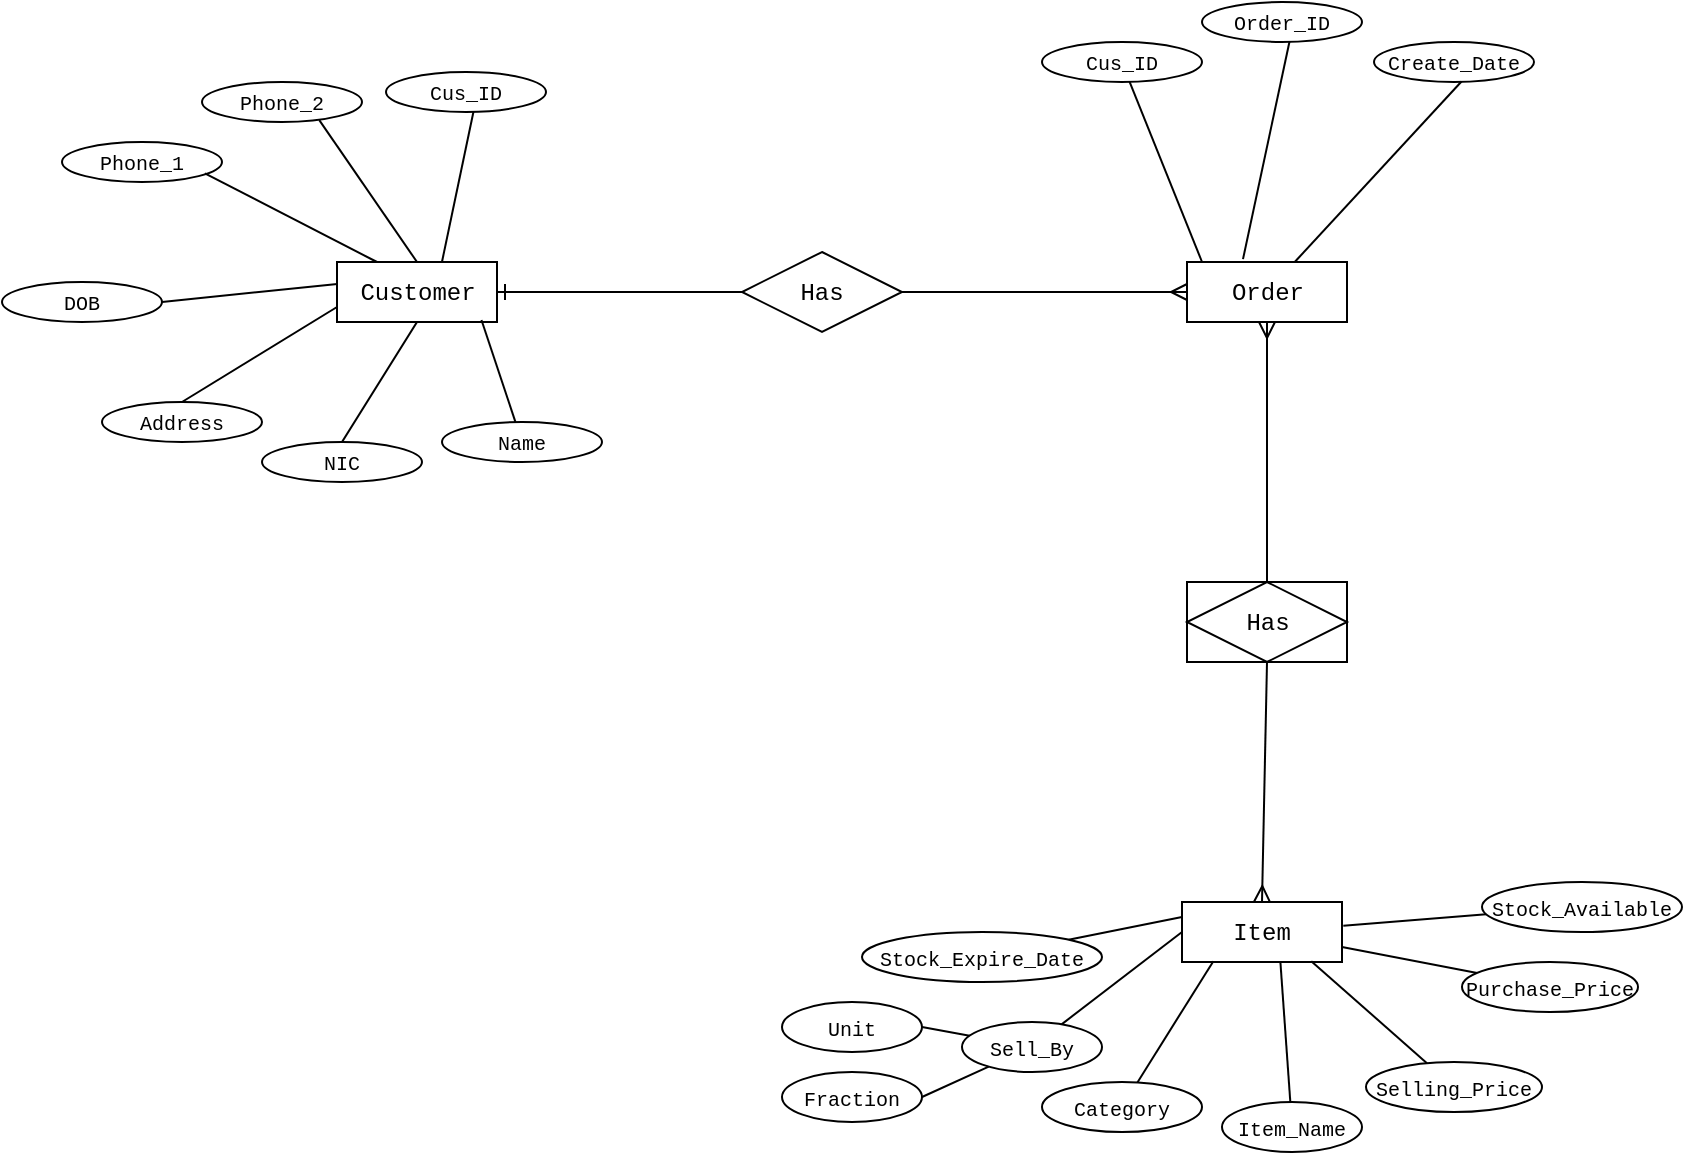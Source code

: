 <mxfile version="24.7.10" pages="2">
  <diagram name="Page-1" id="GAQdqQaSaiLUtLAq9hmA">
    <mxGraphModel dx="995" dy="664" grid="1" gridSize="10" guides="1" tooltips="1" connect="1" arrows="1" fold="1" page="1" pageScale="1" pageWidth="1654" pageHeight="1169" math="0" shadow="0">
      <root>
        <mxCell id="0" />
        <mxCell id="1" parent="0" />
        <mxCell id="LzNIg7n_GcMWE87P90xB-1" value="&lt;font face=&quot;Courier New&quot;&gt;Item&lt;/font&gt;" style="whiteSpace=wrap;html=1;align=center;" parent="1" vertex="1">
          <mxGeometry x="910" y="470" width="80" height="30" as="geometry" />
        </mxCell>
        <mxCell id="LzNIg7n_GcMWE87P90xB-13" style="rounded=0;orthogonalLoop=1;jettySize=auto;html=1;entryX=0.196;entryY=0.986;entryDx=0;entryDy=0;entryPerimeter=0;endArrow=none;endFill=0;" parent="1" source="LzNIg7n_GcMWE87P90xB-12" target="LzNIg7n_GcMWE87P90xB-1" edge="1">
          <mxGeometry relative="1" as="geometry" />
        </mxCell>
        <mxCell id="LzNIg7n_GcMWE87P90xB-12" value="&lt;div style=&quot;&quot;&gt;&lt;span style=&quot;font-size: 10px;&quot;&gt;&lt;font face=&quot;Courier New&quot;&gt;Category&lt;/font&gt;&lt;/span&gt;&lt;/div&gt;" style="ellipse;whiteSpace=wrap;html=1;align=center;" parent="1" vertex="1">
          <mxGeometry x="840" y="560" width="80" height="25" as="geometry" />
        </mxCell>
        <mxCell id="LzNIg7n_GcMWE87P90xB-14" style="rounded=0;orthogonalLoop=1;jettySize=auto;html=1;endArrow=none;endFill=0;entryX=0.615;entryY=1.001;entryDx=0;entryDy=0;entryPerimeter=0;" parent="1" source="LzNIg7n_GcMWE87P90xB-15" target="LzNIg7n_GcMWE87P90xB-1" edge="1">
          <mxGeometry relative="1" as="geometry">
            <mxPoint x="1022" y="527" as="targetPoint" />
          </mxGeometry>
        </mxCell>
        <mxCell id="LzNIg7n_GcMWE87P90xB-15" value="&lt;font face=&quot;Courier New&quot; style=&quot;font-size: 10px;&quot;&gt;Item_Name&lt;/font&gt;" style="ellipse;whiteSpace=wrap;html=1;align=center;" parent="1" vertex="1">
          <mxGeometry x="930" y="570" width="70" height="25" as="geometry" />
        </mxCell>
        <mxCell id="LzNIg7n_GcMWE87P90xB-16" style="rounded=0;orthogonalLoop=1;jettySize=auto;html=1;endArrow=none;endFill=0;entryX=0.808;entryY=0.986;entryDx=0;entryDy=0;entryPerimeter=0;" parent="1" source="LzNIg7n_GcMWE87P90xB-17" target="LzNIg7n_GcMWE87P90xB-1" edge="1">
          <mxGeometry relative="1" as="geometry">
            <mxPoint x="962" y="510" as="targetPoint" />
          </mxGeometry>
        </mxCell>
        <mxCell id="LzNIg7n_GcMWE87P90xB-17" value="&lt;font face=&quot;Courier New&quot; style=&quot;font-size: 10px;&quot;&gt;Selling_Price&lt;/font&gt;" style="ellipse;whiteSpace=wrap;html=1;align=center;" parent="1" vertex="1">
          <mxGeometry x="1002" y="550" width="88" height="25" as="geometry" />
        </mxCell>
        <mxCell id="LzNIg7n_GcMWE87P90xB-18" style="rounded=0;orthogonalLoop=1;jettySize=auto;html=1;endArrow=none;endFill=0;entryX=1;entryY=0.75;entryDx=0;entryDy=0;" parent="1" source="LzNIg7n_GcMWE87P90xB-19" target="LzNIg7n_GcMWE87P90xB-1" edge="1">
          <mxGeometry relative="1" as="geometry">
            <mxPoint x="981" y="509" as="targetPoint" />
          </mxGeometry>
        </mxCell>
        <mxCell id="LzNIg7n_GcMWE87P90xB-19" value="&lt;font face=&quot;Courier New&quot;&gt;&lt;font size=&quot;1&quot;&gt;Purchase_Price&lt;/font&gt;&lt;/font&gt;" style="ellipse;whiteSpace=wrap;html=1;align=center;" parent="1" vertex="1">
          <mxGeometry x="1050" y="500" width="88" height="25" as="geometry" />
        </mxCell>
        <mxCell id="LzNIg7n_GcMWE87P90xB-20" style="rounded=0;orthogonalLoop=1;jettySize=auto;html=1;endArrow=none;endFill=0;entryX=1.008;entryY=0.395;entryDx=0;entryDy=0;entryPerimeter=0;" parent="1" source="LzNIg7n_GcMWE87P90xB-21" target="LzNIg7n_GcMWE87P90xB-1" edge="1">
          <mxGeometry relative="1" as="geometry">
            <mxPoint x="1000" y="450" as="targetPoint" />
          </mxGeometry>
        </mxCell>
        <mxCell id="LzNIg7n_GcMWE87P90xB-21" value="&lt;font face=&quot;Courier New&quot;&gt;&lt;font size=&quot;1&quot;&gt;Stock_Available&lt;/font&gt;&lt;/font&gt;" style="ellipse;whiteSpace=wrap;html=1;align=center;" parent="1" vertex="1">
          <mxGeometry x="1060" y="460" width="100" height="25" as="geometry" />
        </mxCell>
        <mxCell id="l1fIY8HtY1Hj4yPnjp5b-1" style="rounded=0;orthogonalLoop=1;jettySize=auto;html=1;entryX=0;entryY=0.5;entryDx=0;entryDy=0;endArrow=none;endFill=0;" parent="1" source="l1fIY8HtY1Hj4yPnjp5b-2" target="LzNIg7n_GcMWE87P90xB-1" edge="1">
          <mxGeometry relative="1" as="geometry">
            <mxPoint x="876" y="470" as="targetPoint" />
          </mxGeometry>
        </mxCell>
        <mxCell id="l1fIY8HtY1Hj4yPnjp5b-5" style="rounded=0;orthogonalLoop=1;jettySize=auto;html=1;entryX=1;entryY=0.5;entryDx=0;entryDy=0;endArrow=none;endFill=0;" parent="1" source="l1fIY8HtY1Hj4yPnjp5b-2" target="l1fIY8HtY1Hj4yPnjp5b-3" edge="1">
          <mxGeometry relative="1" as="geometry" />
        </mxCell>
        <mxCell id="l1fIY8HtY1Hj4yPnjp5b-6" style="rounded=0;orthogonalLoop=1;jettySize=auto;html=1;entryX=1;entryY=0.5;entryDx=0;entryDy=0;endArrow=none;endFill=0;" parent="1" source="l1fIY8HtY1Hj4yPnjp5b-2" target="l1fIY8HtY1Hj4yPnjp5b-4" edge="1">
          <mxGeometry relative="1" as="geometry" />
        </mxCell>
        <mxCell id="l1fIY8HtY1Hj4yPnjp5b-2" value="&lt;div style=&quot;&quot;&gt;&lt;span style=&quot;font-size: 10px;&quot;&gt;&lt;font face=&quot;Courier New&quot;&gt;Sell_By&lt;/font&gt;&lt;/span&gt;&lt;/div&gt;" style="ellipse;whiteSpace=wrap;html=1;align=center;" parent="1" vertex="1">
          <mxGeometry x="800" y="530" width="70" height="25" as="geometry" />
        </mxCell>
        <mxCell id="l1fIY8HtY1Hj4yPnjp5b-3" value="&lt;div style=&quot;&quot;&gt;&lt;span style=&quot;font-size: 10px;&quot;&gt;&lt;font face=&quot;Courier New&quot;&gt;Unit&lt;/font&gt;&lt;/span&gt;&lt;/div&gt;" style="ellipse;whiteSpace=wrap;html=1;align=center;" parent="1" vertex="1">
          <mxGeometry x="710" y="520" width="70" height="25" as="geometry" />
        </mxCell>
        <mxCell id="l1fIY8HtY1Hj4yPnjp5b-4" value="&lt;div style=&quot;&quot;&gt;&lt;span style=&quot;font-size: 10px;&quot;&gt;&lt;font face=&quot;Courier New&quot;&gt;Fraction&lt;/font&gt;&lt;/span&gt;&lt;/div&gt;" style="ellipse;whiteSpace=wrap;html=1;align=center;" parent="1" vertex="1">
          <mxGeometry x="710" y="555" width="70" height="25" as="geometry" />
        </mxCell>
        <mxCell id="l1fIY8HtY1Hj4yPnjp5b-7" style="rounded=0;orthogonalLoop=1;jettySize=auto;html=1;endArrow=none;endFill=0;entryX=0;entryY=0.25;entryDx=0;entryDy=0;" parent="1" source="l1fIY8HtY1Hj4yPnjp5b-8" target="LzNIg7n_GcMWE87P90xB-1" edge="1">
          <mxGeometry relative="1" as="geometry">
            <mxPoint x="710" y="482" as="targetPoint" />
          </mxGeometry>
        </mxCell>
        <mxCell id="l1fIY8HtY1Hj4yPnjp5b-8" value="&lt;font face=&quot;Courier New&quot;&gt;&lt;font size=&quot;1&quot;&gt;Stock_Expire_Date&lt;/font&gt;&lt;/font&gt;" style="ellipse;whiteSpace=wrap;html=1;align=center;" parent="1" vertex="1">
          <mxGeometry x="750" y="485" width="120" height="25" as="geometry" />
        </mxCell>
        <mxCell id="Owiz3C77NYRJmFUTiHMg-1" value="&lt;font face=&quot;Courier New&quot;&gt;Customer&lt;/font&gt;" style="whiteSpace=wrap;html=1;align=center;" vertex="1" parent="1">
          <mxGeometry x="487.5" y="150" width="80" height="30" as="geometry" />
        </mxCell>
        <mxCell id="Owiz3C77NYRJmFUTiHMg-2" value="&lt;font face=&quot;Courier New&quot;&gt;Order&lt;/font&gt;" style="whiteSpace=wrap;html=1;align=center;" vertex="1" parent="1">
          <mxGeometry x="912.5" y="150" width="80" height="30" as="geometry" />
        </mxCell>
        <mxCell id="Owiz3C77NYRJmFUTiHMg-6" value="" style="fontSize=12;html=1;endArrow=ERmany;rounded=0;entryX=0.5;entryY=0;entryDx=0;entryDy=0;exitX=0.5;exitY=1;exitDx=0;exitDy=0;" edge="1" parent="1" source="Owiz3C77NYRJmFUTiHMg-8" target="LzNIg7n_GcMWE87P90xB-1">
          <mxGeometry width="100" height="100" relative="1" as="geometry">
            <mxPoint x="950" y="360" as="sourcePoint" />
            <mxPoint x="820" y="300" as="targetPoint" />
          </mxGeometry>
        </mxCell>
        <mxCell id="Owiz3C77NYRJmFUTiHMg-7" value="" style="fontSize=12;html=1;endArrow=ERmany;rounded=0;entryX=0.5;entryY=1;entryDx=0;entryDy=0;exitX=0.5;exitY=0;exitDx=0;exitDy=0;" edge="1" parent="1" source="Owiz3C77NYRJmFUTiHMg-8" target="Owiz3C77NYRJmFUTiHMg-2">
          <mxGeometry width="100" height="100" relative="1" as="geometry">
            <mxPoint x="950" y="300" as="sourcePoint" />
            <mxPoint x="960" y="480" as="targetPoint" />
          </mxGeometry>
        </mxCell>
        <mxCell id="Owiz3C77NYRJmFUTiHMg-8" value="&lt;font face=&quot;Courier New&quot;&gt;Has&lt;/font&gt;" style="shape=associativeEntity;whiteSpace=wrap;html=1;align=center;" vertex="1" parent="1">
          <mxGeometry x="912.5" y="310" width="80" height="40" as="geometry" />
        </mxCell>
        <mxCell id="Owiz3C77NYRJmFUTiHMg-9" value="&lt;font face=&quot;Courier New&quot;&gt;Has&lt;/font&gt;" style="shape=rhombus;perimeter=rhombusPerimeter;whiteSpace=wrap;html=1;align=center;" vertex="1" parent="1">
          <mxGeometry x="690" y="145" width="80" height="40" as="geometry" />
        </mxCell>
        <mxCell id="Owiz3C77NYRJmFUTiHMg-10" value="" style="fontSize=12;html=1;endArrow=ERmany;rounded=0;entryX=0;entryY=0.5;entryDx=0;entryDy=0;exitX=1;exitY=0.5;exitDx=0;exitDy=0;" edge="1" parent="1" source="Owiz3C77NYRJmFUTiHMg-9" target="Owiz3C77NYRJmFUTiHMg-2">
          <mxGeometry width="100" height="100" relative="1" as="geometry">
            <mxPoint x="963" y="320" as="sourcePoint" />
            <mxPoint x="963" y="190" as="targetPoint" />
          </mxGeometry>
        </mxCell>
        <mxCell id="Owiz3C77NYRJmFUTiHMg-11" value="" style="fontSize=12;html=1;endArrow=ERone;endFill=1;rounded=0;entryX=1;entryY=0.5;entryDx=0;entryDy=0;exitX=0;exitY=0.5;exitDx=0;exitDy=0;" edge="1" parent="1" source="Owiz3C77NYRJmFUTiHMg-9" target="Owiz3C77NYRJmFUTiHMg-1">
          <mxGeometry width="100" height="100" relative="1" as="geometry">
            <mxPoint x="790" y="400" as="sourcePoint" />
            <mxPoint x="890" y="300" as="targetPoint" />
          </mxGeometry>
        </mxCell>
        <mxCell id="Owiz3C77NYRJmFUTiHMg-12" value="&lt;font face=&quot;Courier New&quot;&gt;&lt;font size=&quot;1&quot;&gt;Name&lt;/font&gt;&lt;/font&gt;" style="ellipse;whiteSpace=wrap;html=1;align=center;" vertex="1" parent="1">
          <mxGeometry x="540" y="230" width="80" height="20" as="geometry" />
        </mxCell>
        <mxCell id="Owiz3C77NYRJmFUTiHMg-13" style="rounded=0;orthogonalLoop=1;jettySize=auto;html=1;endArrow=none;endFill=0;entryX=0.903;entryY=0.966;entryDx=0;entryDy=0;entryPerimeter=0;" edge="1" source="Owiz3C77NYRJmFUTiHMg-12" parent="1" target="Owiz3C77NYRJmFUTiHMg-1">
          <mxGeometry relative="1" as="geometry">
            <mxPoint x="620" y="240" as="targetPoint" />
          </mxGeometry>
        </mxCell>
        <mxCell id="Owiz3C77NYRJmFUTiHMg-14" value="&lt;font face=&quot;Courier New&quot;&gt;&lt;font size=&quot;1&quot;&gt;NIC&lt;/font&gt;&lt;/font&gt;" style="ellipse;whiteSpace=wrap;html=1;align=center;" vertex="1" parent="1">
          <mxGeometry x="450" y="240" width="80" height="20" as="geometry" />
        </mxCell>
        <mxCell id="Owiz3C77NYRJmFUTiHMg-15" style="rounded=0;orthogonalLoop=1;jettySize=auto;html=1;endArrow=none;endFill=0;entryX=0.5;entryY=1;entryDx=0;entryDy=0;exitX=0.5;exitY=0;exitDx=0;exitDy=0;" edge="1" parent="1" source="Owiz3C77NYRJmFUTiHMg-14" target="Owiz3C77NYRJmFUTiHMg-1">
          <mxGeometry relative="1" as="geometry">
            <mxPoint x="570" y="189" as="targetPoint" />
            <mxPoint x="578" y="230" as="sourcePoint" />
          </mxGeometry>
        </mxCell>
        <mxCell id="Owiz3C77NYRJmFUTiHMg-16" value="&lt;font face=&quot;Courier New&quot;&gt;&lt;font size=&quot;1&quot;&gt;Address&lt;/font&gt;&lt;/font&gt;" style="ellipse;whiteSpace=wrap;html=1;align=center;" vertex="1" parent="1">
          <mxGeometry x="370" y="220" width="80" height="20" as="geometry" />
        </mxCell>
        <mxCell id="Owiz3C77NYRJmFUTiHMg-17" style="rounded=0;orthogonalLoop=1;jettySize=auto;html=1;endArrow=none;endFill=0;entryX=0;entryY=0.75;entryDx=0;entryDy=0;exitX=0.5;exitY=0;exitDx=0;exitDy=0;" edge="1" source="Owiz3C77NYRJmFUTiHMg-16" parent="1" target="Owiz3C77NYRJmFUTiHMg-1">
          <mxGeometry relative="1" as="geometry">
            <mxPoint x="448" y="160" as="targetPoint" />
            <mxPoint x="498" y="210" as="sourcePoint" />
          </mxGeometry>
        </mxCell>
        <mxCell id="Owiz3C77NYRJmFUTiHMg-18" value="&lt;font face=&quot;Courier New&quot;&gt;&lt;font size=&quot;1&quot;&gt;DOB&lt;/font&gt;&lt;/font&gt;" style="ellipse;whiteSpace=wrap;html=1;align=center;" vertex="1" parent="1">
          <mxGeometry x="320" y="160" width="80" height="20" as="geometry" />
        </mxCell>
        <mxCell id="Owiz3C77NYRJmFUTiHMg-19" style="rounded=0;orthogonalLoop=1;jettySize=auto;html=1;endArrow=none;endFill=0;entryX=0.002;entryY=0.365;entryDx=0;entryDy=0;exitX=1;exitY=0.5;exitDx=0;exitDy=0;entryPerimeter=0;" edge="1" source="Owiz3C77NYRJmFUTiHMg-18" parent="1" target="Owiz3C77NYRJmFUTiHMg-1">
          <mxGeometry relative="1" as="geometry">
            <mxPoint x="438" y="113" as="targetPoint" />
            <mxPoint x="448" y="150" as="sourcePoint" />
          </mxGeometry>
        </mxCell>
        <mxCell id="Owiz3C77NYRJmFUTiHMg-20" value="&lt;font face=&quot;Courier New&quot;&gt;&lt;font size=&quot;1&quot;&gt;Phone_1&lt;/font&gt;&lt;/font&gt;" style="ellipse;whiteSpace=wrap;html=1;align=center;" vertex="1" parent="1">
          <mxGeometry x="350" y="90" width="80" height="20" as="geometry" />
        </mxCell>
        <mxCell id="Owiz3C77NYRJmFUTiHMg-21" style="rounded=0;orthogonalLoop=1;jettySize=auto;html=1;endArrow=none;endFill=0;entryX=0.25;entryY=0;entryDx=0;entryDy=0;exitX=0.893;exitY=0.786;exitDx=0;exitDy=0;exitPerimeter=0;" edge="1" source="Owiz3C77NYRJmFUTiHMg-20" parent="1" target="Owiz3C77NYRJmFUTiHMg-1">
          <mxGeometry relative="1" as="geometry">
            <mxPoint x="508" y="101" as="targetPoint" />
            <mxPoint x="468" y="90" as="sourcePoint" />
          </mxGeometry>
        </mxCell>
        <mxCell id="Owiz3C77NYRJmFUTiHMg-22" value="&lt;font face=&quot;Courier New&quot;&gt;&lt;font size=&quot;1&quot;&gt;Phone_2&lt;/font&gt;&lt;/font&gt;" style="ellipse;whiteSpace=wrap;html=1;align=center;" vertex="1" parent="1">
          <mxGeometry x="420" y="60" width="80" height="20" as="geometry" />
        </mxCell>
        <mxCell id="Owiz3C77NYRJmFUTiHMg-23" style="rounded=0;orthogonalLoop=1;jettySize=auto;html=1;endArrow=none;endFill=0;entryX=0.5;entryY=0;entryDx=0;entryDy=0;exitX=0.733;exitY=0.952;exitDx=0;exitDy=0;exitPerimeter=0;" edge="1" source="Owiz3C77NYRJmFUTiHMg-22" parent="1" target="Owiz3C77NYRJmFUTiHMg-1">
          <mxGeometry relative="1" as="geometry">
            <mxPoint x="578" y="120" as="targetPoint" />
            <mxPoint x="538" y="60" as="sourcePoint" />
          </mxGeometry>
        </mxCell>
        <mxCell id="Owiz3C77NYRJmFUTiHMg-24" value="&lt;font face=&quot;Courier New&quot;&gt;&lt;font size=&quot;1&quot;&gt;Cus_ID&lt;/font&gt;&lt;/font&gt;" style="ellipse;whiteSpace=wrap;html=1;align=center;" vertex="1" parent="1">
          <mxGeometry x="512" y="55" width="80" height="20" as="geometry" />
        </mxCell>
        <mxCell id="Owiz3C77NYRJmFUTiHMg-25" style="rounded=0;orthogonalLoop=1;jettySize=auto;html=1;endArrow=none;endFill=0;entryX=0.656;entryY=0;entryDx=0;entryDy=0;exitX=0.547;exitY=0.988;exitDx=0;exitDy=0;exitPerimeter=0;entryPerimeter=0;" edge="1" source="Owiz3C77NYRJmFUTiHMg-24" parent="1" target="Owiz3C77NYRJmFUTiHMg-1">
          <mxGeometry relative="1" as="geometry">
            <mxPoint x="620" y="145" as="targetPoint" />
            <mxPoint x="630" y="55" as="sourcePoint" />
          </mxGeometry>
        </mxCell>
        <mxCell id="Owiz3C77NYRJmFUTiHMg-26" value="&lt;font face=&quot;Courier New&quot;&gt;&lt;font size=&quot;1&quot;&gt;Cus_ID&lt;/font&gt;&lt;/font&gt;" style="ellipse;whiteSpace=wrap;html=1;align=center;" vertex="1" parent="1">
          <mxGeometry x="840" y="40" width="80" height="20" as="geometry" />
        </mxCell>
        <mxCell id="Owiz3C77NYRJmFUTiHMg-27" style="rounded=0;orthogonalLoop=1;jettySize=auto;html=1;endArrow=none;endFill=0;exitX=0.547;exitY=0.988;exitDx=0;exitDy=0;exitPerimeter=0;entryX=0.094;entryY=0;entryDx=0;entryDy=0;entryPerimeter=0;" edge="1" source="Owiz3C77NYRJmFUTiHMg-26" parent="1" target="Owiz3C77NYRJmFUTiHMg-2">
          <mxGeometry relative="1" as="geometry">
            <mxPoint x="550" y="160" as="targetPoint" />
            <mxPoint x="640" y="65" as="sourcePoint" />
          </mxGeometry>
        </mxCell>
        <mxCell id="Owiz3C77NYRJmFUTiHMg-28" value="&lt;font face=&quot;Courier New&quot;&gt;&lt;font size=&quot;1&quot;&gt;Order_ID&lt;/font&gt;&lt;/font&gt;" style="ellipse;whiteSpace=wrap;html=1;align=center;" vertex="1" parent="1">
          <mxGeometry x="920" y="20" width="80" height="20" as="geometry" />
        </mxCell>
        <mxCell id="Owiz3C77NYRJmFUTiHMg-29" style="rounded=0;orthogonalLoop=1;jettySize=auto;html=1;endArrow=none;endFill=0;exitX=0.547;exitY=0.988;exitDx=0;exitDy=0;exitPerimeter=0;entryX=0.35;entryY=-0.048;entryDx=0;entryDy=0;entryPerimeter=0;" edge="1" source="Owiz3C77NYRJmFUTiHMg-28" parent="1" target="Owiz3C77NYRJmFUTiHMg-2">
          <mxGeometry relative="1" as="geometry">
            <mxPoint x="1005" y="130" as="targetPoint" />
            <mxPoint x="725" y="45" as="sourcePoint" />
          </mxGeometry>
        </mxCell>
        <mxCell id="Owiz3C77NYRJmFUTiHMg-30" value="&lt;font face=&quot;Courier New&quot;&gt;&lt;font size=&quot;1&quot;&gt;Create_Date&lt;/font&gt;&lt;/font&gt;" style="ellipse;whiteSpace=wrap;html=1;align=center;" vertex="1" parent="1">
          <mxGeometry x="1006" y="40" width="80" height="20" as="geometry" />
        </mxCell>
        <mxCell id="Owiz3C77NYRJmFUTiHMg-31" style="rounded=0;orthogonalLoop=1;jettySize=auto;html=1;endArrow=none;endFill=0;exitX=0.547;exitY=0.988;exitDx=0;exitDy=0;exitPerimeter=0;" edge="1" source="Owiz3C77NYRJmFUTiHMg-30" parent="1" target="Owiz3C77NYRJmFUTiHMg-2">
          <mxGeometry relative="1" as="geometry">
            <mxPoint x="1027" y="169" as="targetPoint" />
            <mxPoint x="811" y="65" as="sourcePoint" />
          </mxGeometry>
        </mxCell>
      </root>
    </mxGraphModel>
  </diagram>
  <diagram id="B0IYOEl-MqbS_El6LlgV" name="Page-2">
    <mxGraphModel dx="1194" dy="797" grid="1" gridSize="10" guides="1" tooltips="1" connect="1" arrows="1" fold="1" page="1" pageScale="1" pageWidth="1654" pageHeight="1169" math="0" shadow="0">
      <root>
        <mxCell id="0" />
        <mxCell id="1" parent="0" />
      </root>
    </mxGraphModel>
  </diagram>
</mxfile>
